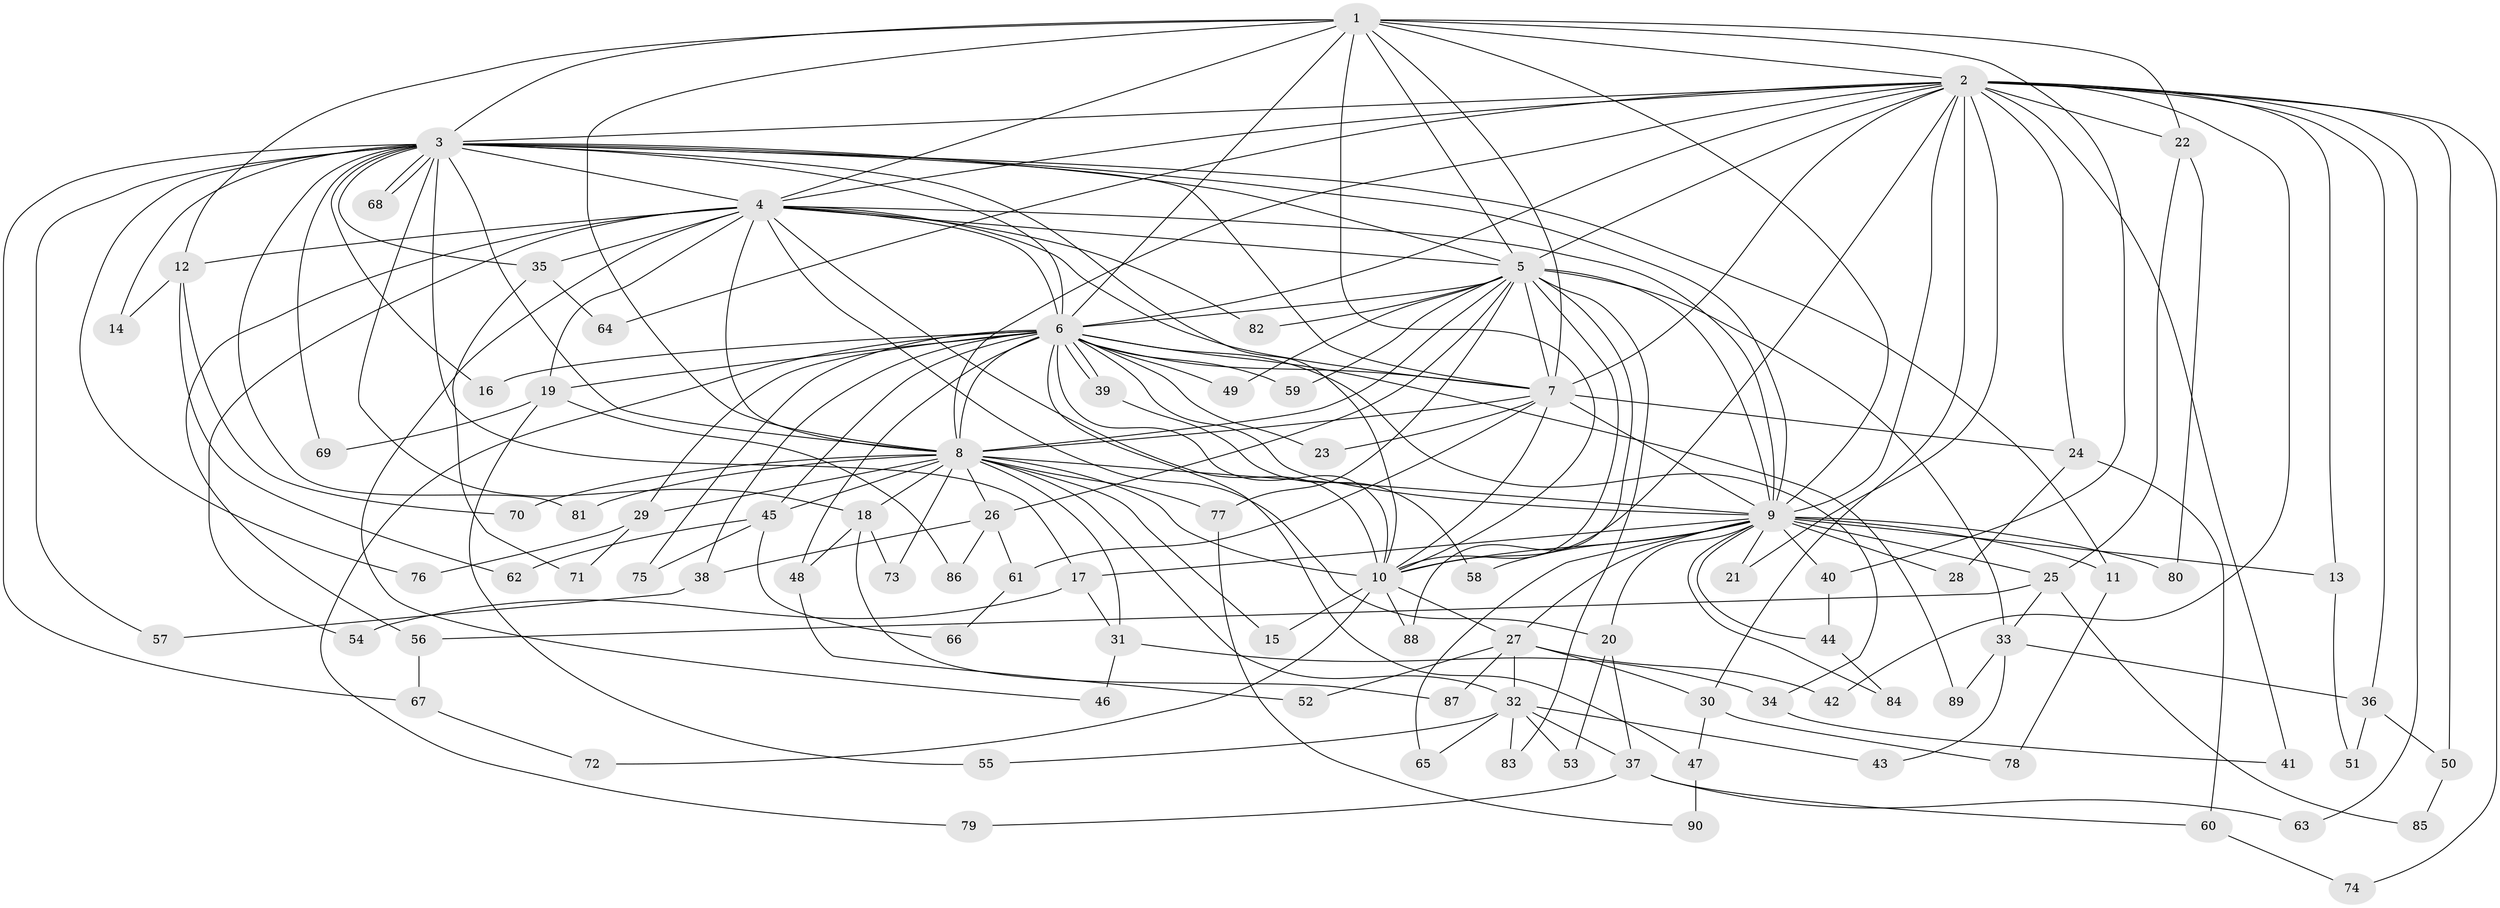 // Generated by graph-tools (version 1.1) at 2025/01/03/09/25 03:01:33]
// undirected, 90 vertices, 205 edges
graph export_dot {
graph [start="1"]
  node [color=gray90,style=filled];
  1;
  2;
  3;
  4;
  5;
  6;
  7;
  8;
  9;
  10;
  11;
  12;
  13;
  14;
  15;
  16;
  17;
  18;
  19;
  20;
  21;
  22;
  23;
  24;
  25;
  26;
  27;
  28;
  29;
  30;
  31;
  32;
  33;
  34;
  35;
  36;
  37;
  38;
  39;
  40;
  41;
  42;
  43;
  44;
  45;
  46;
  47;
  48;
  49;
  50;
  51;
  52;
  53;
  54;
  55;
  56;
  57;
  58;
  59;
  60;
  61;
  62;
  63;
  64;
  65;
  66;
  67;
  68;
  69;
  70;
  71;
  72;
  73;
  74;
  75;
  76;
  77;
  78;
  79;
  80;
  81;
  82;
  83;
  84;
  85;
  86;
  87;
  88;
  89;
  90;
  1 -- 2;
  1 -- 3;
  1 -- 4;
  1 -- 5;
  1 -- 6;
  1 -- 7;
  1 -- 8;
  1 -- 9;
  1 -- 10;
  1 -- 12;
  1 -- 22;
  1 -- 40;
  2 -- 3;
  2 -- 4;
  2 -- 5;
  2 -- 6;
  2 -- 7;
  2 -- 8;
  2 -- 9;
  2 -- 10;
  2 -- 13;
  2 -- 21;
  2 -- 22;
  2 -- 24;
  2 -- 30;
  2 -- 36;
  2 -- 41;
  2 -- 42;
  2 -- 50;
  2 -- 63;
  2 -- 64;
  2 -- 74;
  3 -- 4;
  3 -- 5;
  3 -- 6;
  3 -- 7;
  3 -- 8;
  3 -- 9;
  3 -- 10;
  3 -- 11;
  3 -- 14;
  3 -- 16;
  3 -- 17;
  3 -- 18;
  3 -- 35;
  3 -- 57;
  3 -- 67;
  3 -- 68;
  3 -- 68;
  3 -- 69;
  3 -- 76;
  3 -- 81;
  4 -- 5;
  4 -- 6;
  4 -- 7;
  4 -- 8;
  4 -- 9;
  4 -- 10;
  4 -- 12;
  4 -- 19;
  4 -- 20;
  4 -- 35;
  4 -- 46;
  4 -- 54;
  4 -- 56;
  4 -- 82;
  5 -- 6;
  5 -- 7;
  5 -- 8;
  5 -- 9;
  5 -- 10;
  5 -- 26;
  5 -- 33;
  5 -- 49;
  5 -- 59;
  5 -- 77;
  5 -- 82;
  5 -- 83;
  5 -- 88;
  6 -- 7;
  6 -- 8;
  6 -- 9;
  6 -- 10;
  6 -- 16;
  6 -- 19;
  6 -- 23;
  6 -- 29;
  6 -- 34;
  6 -- 38;
  6 -- 39;
  6 -- 39;
  6 -- 45;
  6 -- 47;
  6 -- 48;
  6 -- 49;
  6 -- 59;
  6 -- 75;
  6 -- 79;
  6 -- 89;
  7 -- 8;
  7 -- 9;
  7 -- 10;
  7 -- 23;
  7 -- 24;
  7 -- 61;
  8 -- 9;
  8 -- 10;
  8 -- 15;
  8 -- 18;
  8 -- 26;
  8 -- 29;
  8 -- 31;
  8 -- 32;
  8 -- 45;
  8 -- 70;
  8 -- 73;
  8 -- 77;
  8 -- 81;
  9 -- 10;
  9 -- 11;
  9 -- 13;
  9 -- 17;
  9 -- 20;
  9 -- 21;
  9 -- 25;
  9 -- 27;
  9 -- 28;
  9 -- 40;
  9 -- 44;
  9 -- 58;
  9 -- 65;
  9 -- 80;
  9 -- 84;
  10 -- 15;
  10 -- 27;
  10 -- 72;
  10 -- 88;
  11 -- 78;
  12 -- 14;
  12 -- 62;
  12 -- 70;
  13 -- 51;
  17 -- 31;
  17 -- 54;
  18 -- 48;
  18 -- 73;
  18 -- 87;
  19 -- 55;
  19 -- 69;
  19 -- 86;
  20 -- 37;
  20 -- 53;
  22 -- 25;
  22 -- 80;
  24 -- 28;
  24 -- 60;
  25 -- 33;
  25 -- 56;
  25 -- 85;
  26 -- 38;
  26 -- 61;
  26 -- 86;
  27 -- 30;
  27 -- 32;
  27 -- 42;
  27 -- 52;
  27 -- 87;
  29 -- 71;
  29 -- 76;
  30 -- 47;
  30 -- 78;
  31 -- 34;
  31 -- 46;
  32 -- 37;
  32 -- 43;
  32 -- 53;
  32 -- 55;
  32 -- 65;
  32 -- 83;
  33 -- 36;
  33 -- 43;
  33 -- 89;
  34 -- 41;
  35 -- 64;
  35 -- 71;
  36 -- 50;
  36 -- 51;
  37 -- 60;
  37 -- 63;
  37 -- 79;
  38 -- 57;
  39 -- 58;
  40 -- 44;
  44 -- 84;
  45 -- 62;
  45 -- 66;
  45 -- 75;
  47 -- 90;
  48 -- 52;
  50 -- 85;
  56 -- 67;
  60 -- 74;
  61 -- 66;
  67 -- 72;
  77 -- 90;
}
